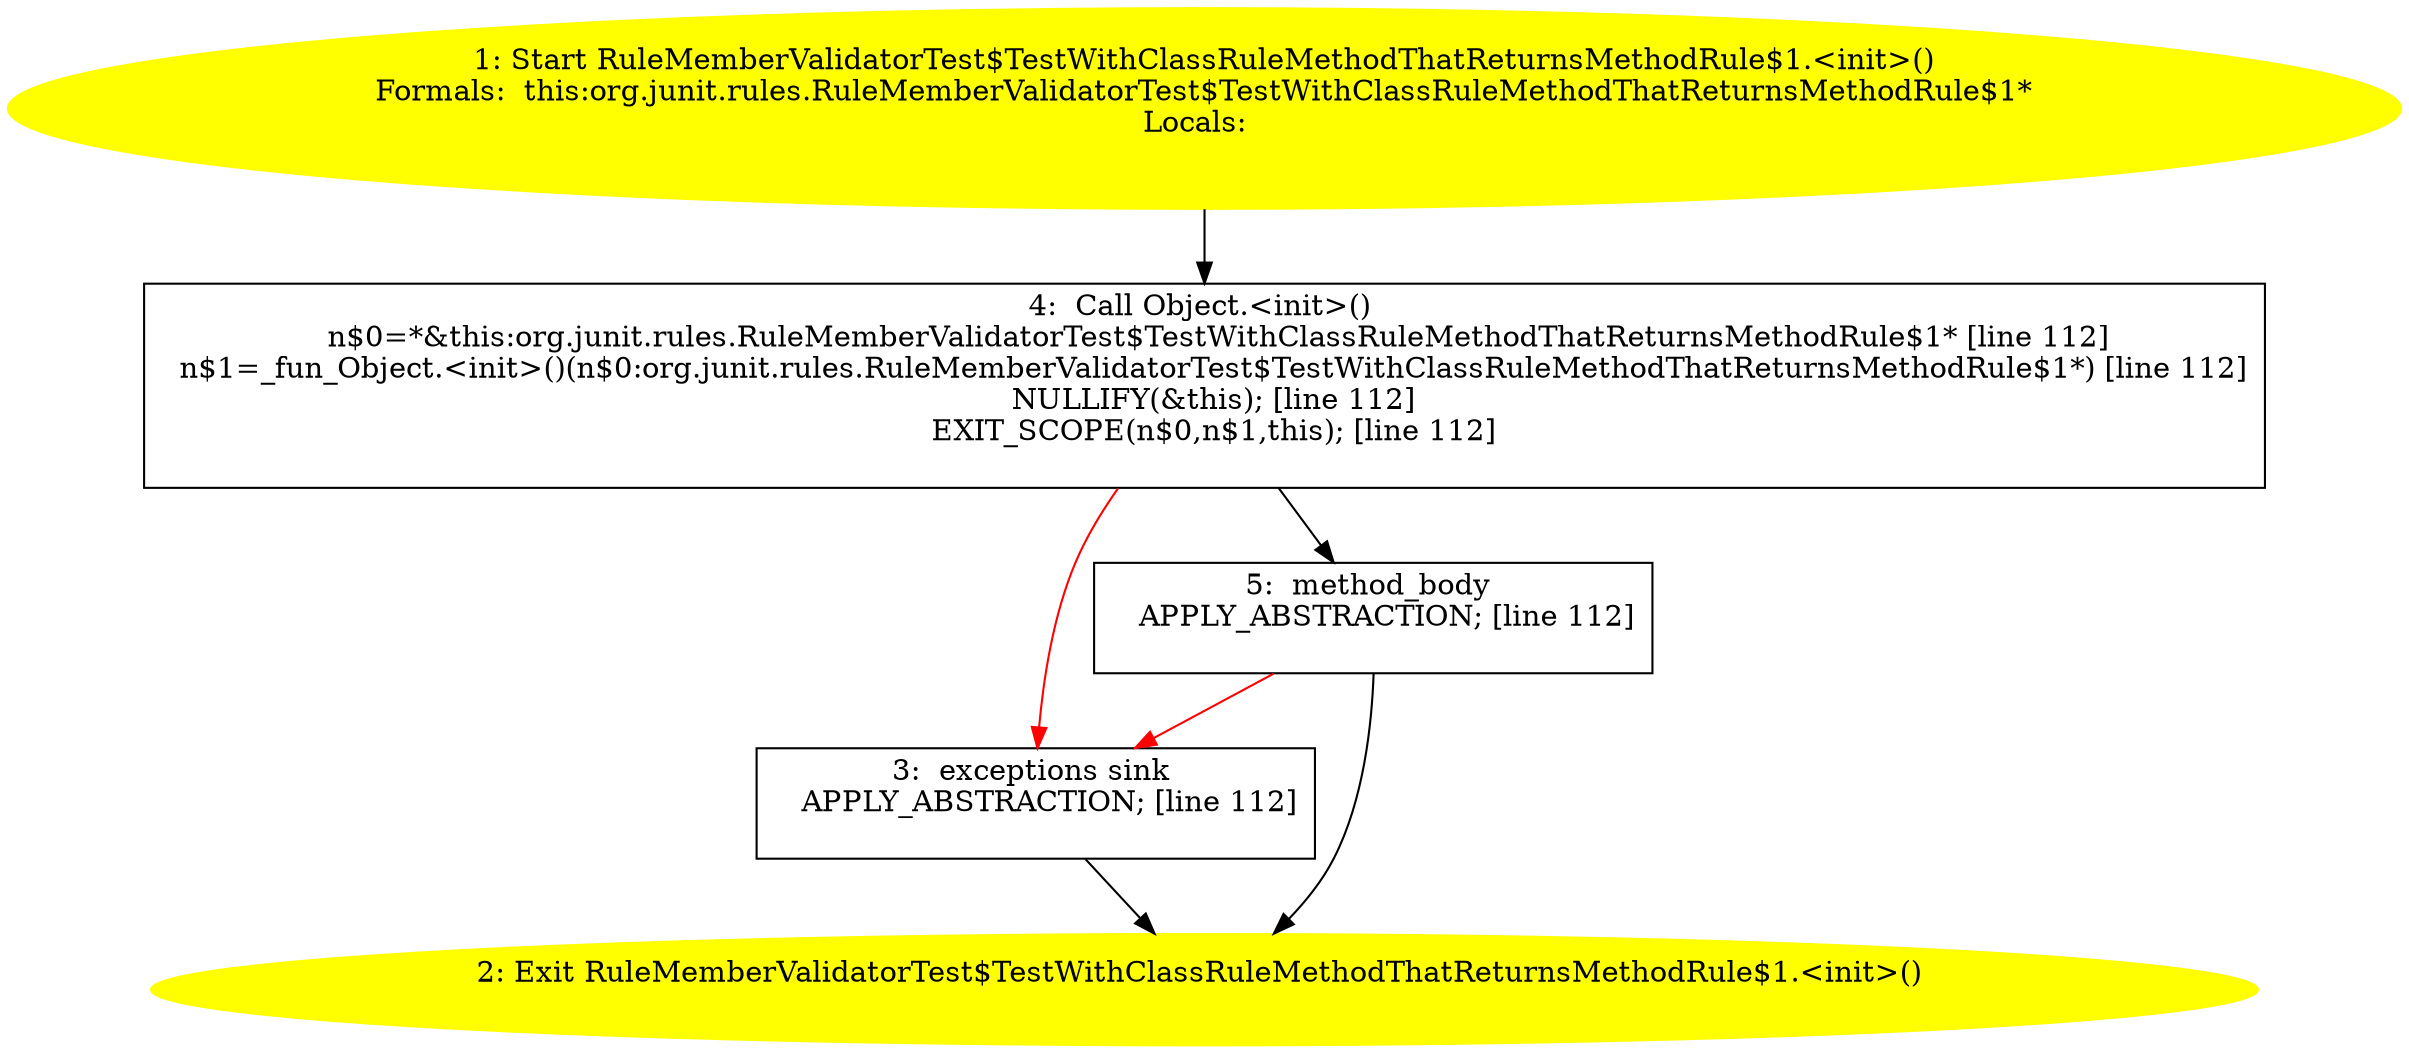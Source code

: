 /* @generated */
digraph cfg {
"org.junit.rules.RuleMemberValidatorTest$TestWithClassRuleMethodThatReturnsMethodRule$1.<init>().c04ae60c76ca3a461055811759fa881c_1" [label="1: Start RuleMemberValidatorTest$TestWithClassRuleMethodThatReturnsMethodRule$1.<init>()\nFormals:  this:org.junit.rules.RuleMemberValidatorTest$TestWithClassRuleMethodThatReturnsMethodRule$1*\nLocals:  \n  " color=yellow style=filled]
	

	 "org.junit.rules.RuleMemberValidatorTest$TestWithClassRuleMethodThatReturnsMethodRule$1.<init>().c04ae60c76ca3a461055811759fa881c_1" -> "org.junit.rules.RuleMemberValidatorTest$TestWithClassRuleMethodThatReturnsMethodRule$1.<init>().c04ae60c76ca3a461055811759fa881c_4" ;
"org.junit.rules.RuleMemberValidatorTest$TestWithClassRuleMethodThatReturnsMethodRule$1.<init>().c04ae60c76ca3a461055811759fa881c_2" [label="2: Exit RuleMemberValidatorTest$TestWithClassRuleMethodThatReturnsMethodRule$1.<init>() \n  " color=yellow style=filled]
	

"org.junit.rules.RuleMemberValidatorTest$TestWithClassRuleMethodThatReturnsMethodRule$1.<init>().c04ae60c76ca3a461055811759fa881c_3" [label="3:  exceptions sink \n   APPLY_ABSTRACTION; [line 112]\n " shape="box"]
	

	 "org.junit.rules.RuleMemberValidatorTest$TestWithClassRuleMethodThatReturnsMethodRule$1.<init>().c04ae60c76ca3a461055811759fa881c_3" -> "org.junit.rules.RuleMemberValidatorTest$TestWithClassRuleMethodThatReturnsMethodRule$1.<init>().c04ae60c76ca3a461055811759fa881c_2" ;
"org.junit.rules.RuleMemberValidatorTest$TestWithClassRuleMethodThatReturnsMethodRule$1.<init>().c04ae60c76ca3a461055811759fa881c_4" [label="4:  Call Object.<init>() \n   n$0=*&this:org.junit.rules.RuleMemberValidatorTest$TestWithClassRuleMethodThatReturnsMethodRule$1* [line 112]\n  n$1=_fun_Object.<init>()(n$0:org.junit.rules.RuleMemberValidatorTest$TestWithClassRuleMethodThatReturnsMethodRule$1*) [line 112]\n  NULLIFY(&this); [line 112]\n  EXIT_SCOPE(n$0,n$1,this); [line 112]\n " shape="box"]
	

	 "org.junit.rules.RuleMemberValidatorTest$TestWithClassRuleMethodThatReturnsMethodRule$1.<init>().c04ae60c76ca3a461055811759fa881c_4" -> "org.junit.rules.RuleMemberValidatorTest$TestWithClassRuleMethodThatReturnsMethodRule$1.<init>().c04ae60c76ca3a461055811759fa881c_5" ;
	 "org.junit.rules.RuleMemberValidatorTest$TestWithClassRuleMethodThatReturnsMethodRule$1.<init>().c04ae60c76ca3a461055811759fa881c_4" -> "org.junit.rules.RuleMemberValidatorTest$TestWithClassRuleMethodThatReturnsMethodRule$1.<init>().c04ae60c76ca3a461055811759fa881c_3" [color="red" ];
"org.junit.rules.RuleMemberValidatorTest$TestWithClassRuleMethodThatReturnsMethodRule$1.<init>().c04ae60c76ca3a461055811759fa881c_5" [label="5:  method_body \n   APPLY_ABSTRACTION; [line 112]\n " shape="box"]
	

	 "org.junit.rules.RuleMemberValidatorTest$TestWithClassRuleMethodThatReturnsMethodRule$1.<init>().c04ae60c76ca3a461055811759fa881c_5" -> "org.junit.rules.RuleMemberValidatorTest$TestWithClassRuleMethodThatReturnsMethodRule$1.<init>().c04ae60c76ca3a461055811759fa881c_2" ;
	 "org.junit.rules.RuleMemberValidatorTest$TestWithClassRuleMethodThatReturnsMethodRule$1.<init>().c04ae60c76ca3a461055811759fa881c_5" -> "org.junit.rules.RuleMemberValidatorTest$TestWithClassRuleMethodThatReturnsMethodRule$1.<init>().c04ae60c76ca3a461055811759fa881c_3" [color="red" ];
}
